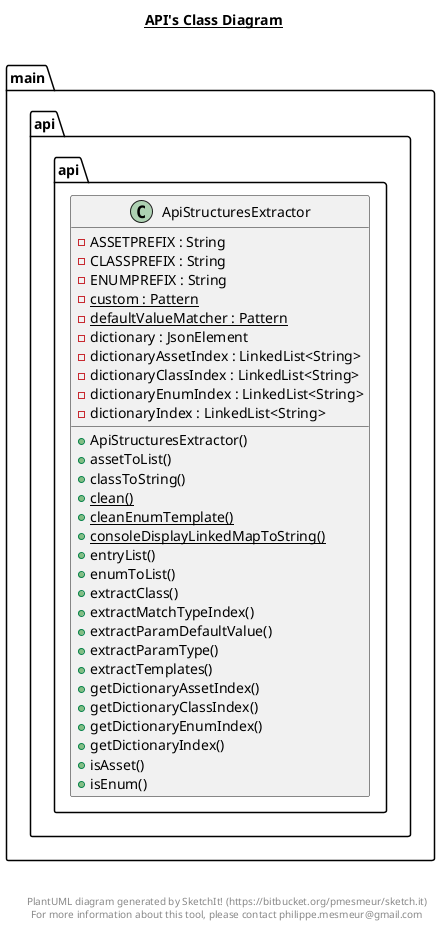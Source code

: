 @startuml

title __API's Class Diagram__\n

  namespace  main{
    namespace api {
      class api.ApiStructuresExtractor {
          - ASSETPREFIX : String
          - CLASSPREFIX : String
          - ENUMPREFIX : String
          {static} - custom : Pattern
          {static} - defaultValueMatcher : Pattern
          - dictionary : JsonElement
          - dictionaryAssetIndex : LinkedList<String>
          - dictionaryClassIndex : LinkedList<String>
          - dictionaryEnumIndex : LinkedList<String>
          - dictionaryIndex : LinkedList<String>
          + ApiStructuresExtractor()
          + assetToList()
          + classToString()
          {static} + clean()
          {static} + cleanEnumTemplate()
          {static} + consoleDisplayLinkedMapToString()
          + entryList()
          + enumToList()
          + extractClass()
          + extractMatchTypeIndex()
          + extractParamDefaultValue()
          + extractParamType()
          + extractTemplates()
          + getDictionaryAssetIndex()
          + getDictionaryClassIndex()
          + getDictionaryEnumIndex()
          + getDictionaryIndex()
          + isAsset()
          + isEnum()
      }
    }
  }
  



right footer


PlantUML diagram generated by SketchIt! (https://bitbucket.org/pmesmeur/sketch.it)
For more information about this tool, please contact philippe.mesmeur@gmail.com
endfooter

@enduml
